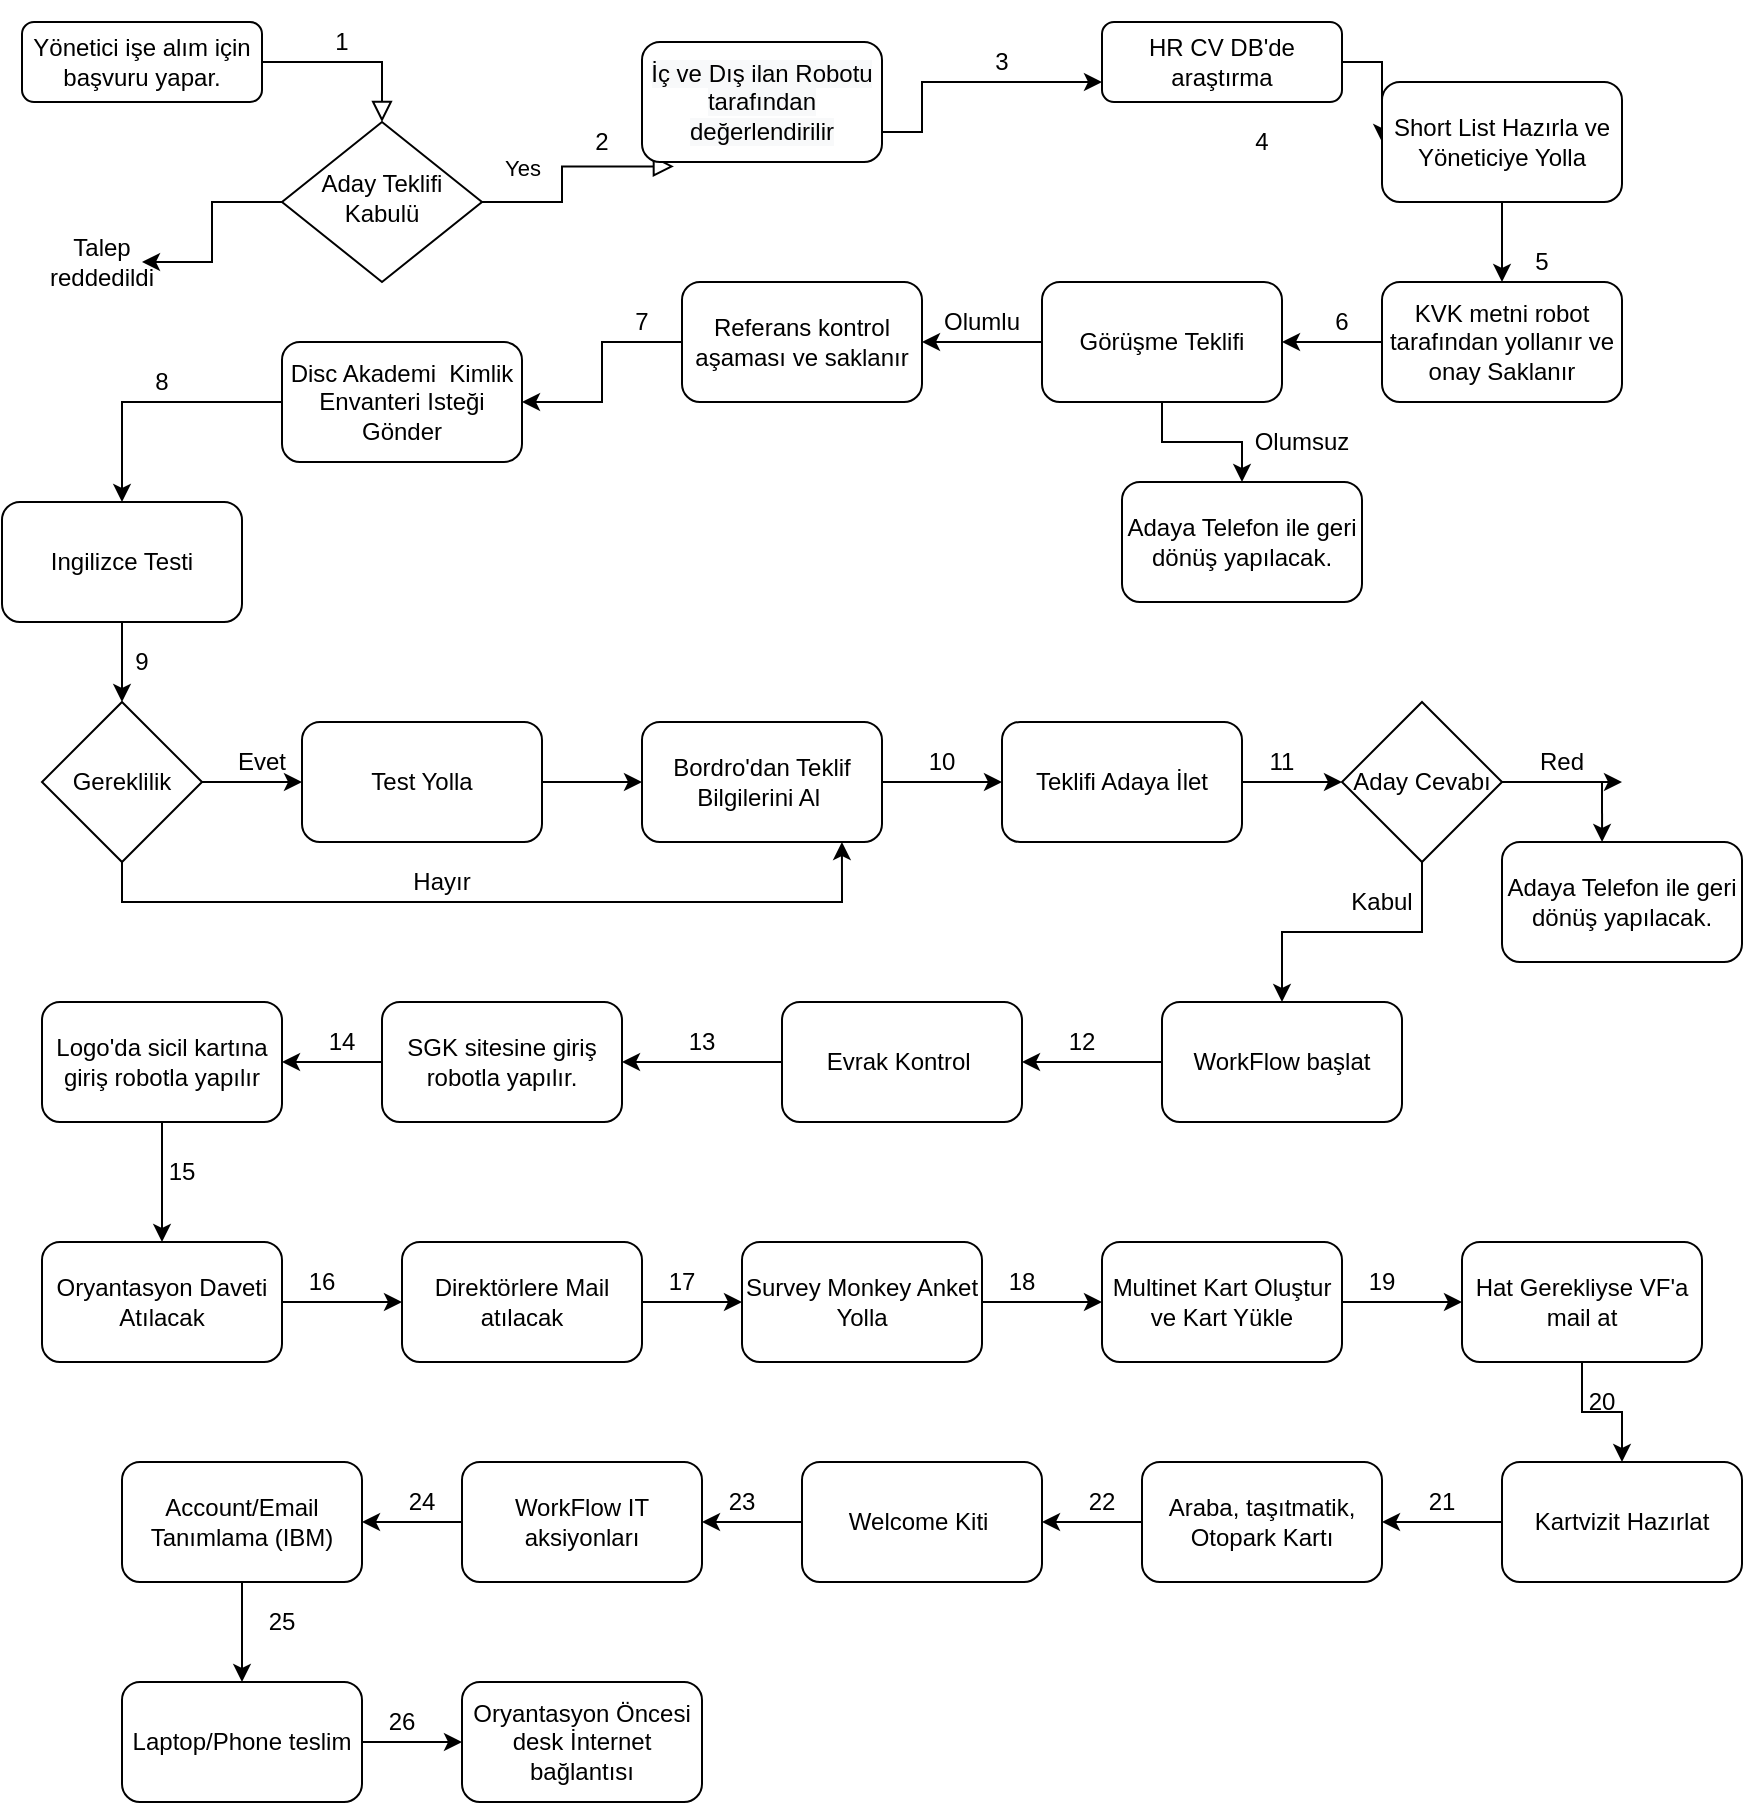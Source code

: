 <mxfile version="14.9.3" type="github">
  <diagram id="C5RBs43oDa-KdzZeNtuy" name="Page-1">
    <mxGraphModel dx="1038" dy="579" grid="1" gridSize="10" guides="1" tooltips="1" connect="1" arrows="1" fold="1" page="1" pageScale="1" pageWidth="827" pageHeight="1169" math="0" shadow="0">
      <root>
        <mxCell id="WIyWlLk6GJQsqaUBKTNV-0" />
        <mxCell id="WIyWlLk6GJQsqaUBKTNV-1" parent="WIyWlLk6GJQsqaUBKTNV-0" />
        <mxCell id="WIyWlLk6GJQsqaUBKTNV-2" value="" style="rounded=0;html=1;jettySize=auto;orthogonalLoop=1;fontSize=11;endArrow=block;endFill=0;endSize=8;strokeWidth=1;shadow=0;labelBackgroundColor=none;edgeStyle=orthogonalEdgeStyle;" parent="WIyWlLk6GJQsqaUBKTNV-1" source="WIyWlLk6GJQsqaUBKTNV-3" target="WIyWlLk6GJQsqaUBKTNV-6" edge="1">
          <mxGeometry relative="1" as="geometry" />
        </mxCell>
        <mxCell id="WIyWlLk6GJQsqaUBKTNV-3" value="Yönetici işe alım için başvuru yapar." style="rounded=1;whiteSpace=wrap;html=1;fontSize=12;glass=0;strokeWidth=1;shadow=0;" parent="WIyWlLk6GJQsqaUBKTNV-1" vertex="1">
          <mxGeometry x="10" y="10" width="120" height="40" as="geometry" />
        </mxCell>
        <mxCell id="WIyWlLk6GJQsqaUBKTNV-4" value="Yes" style="rounded=0;html=1;jettySize=auto;orthogonalLoop=1;fontSize=11;endArrow=block;endFill=0;endSize=8;strokeWidth=1;shadow=0;labelBackgroundColor=none;edgeStyle=orthogonalEdgeStyle;entryX=0.133;entryY=1.037;entryDx=0;entryDy=0;entryPerimeter=0;" parent="WIyWlLk6GJQsqaUBKTNV-1" source="WIyWlLk6GJQsqaUBKTNV-6" target="dejDBwilWW_FLhmF2jeW-9" edge="1">
          <mxGeometry y="20" relative="1" as="geometry">
            <mxPoint as="offset" />
            <mxPoint x="380" y="185" as="targetPoint" />
          </mxGeometry>
        </mxCell>
        <mxCell id="dejDBwilWW_FLhmF2jeW-13" style="edgeStyle=orthogonalEdgeStyle;rounded=0;orthogonalLoop=1;jettySize=auto;html=1;" edge="1" parent="WIyWlLk6GJQsqaUBKTNV-1" source="WIyWlLk6GJQsqaUBKTNV-6" target="dejDBwilWW_FLhmF2jeW-14">
          <mxGeometry relative="1" as="geometry">
            <mxPoint x="50" y="140" as="targetPoint" />
          </mxGeometry>
        </mxCell>
        <mxCell id="WIyWlLk6GJQsqaUBKTNV-6" value="Aday Teklifi Kabulü" style="rhombus;whiteSpace=wrap;html=1;shadow=0;fontFamily=Helvetica;fontSize=12;align=center;strokeWidth=1;spacing=6;spacingTop=-4;" parent="WIyWlLk6GJQsqaUBKTNV-1" vertex="1">
          <mxGeometry x="140" y="60" width="100" height="80" as="geometry" />
        </mxCell>
        <mxCell id="dejDBwilWW_FLhmF2jeW-16" style="edgeStyle=orthogonalEdgeStyle;rounded=0;orthogonalLoop=1;jettySize=auto;html=1;" edge="1" parent="WIyWlLk6GJQsqaUBKTNV-1" source="WIyWlLk6GJQsqaUBKTNV-12" target="dejDBwilWW_FLhmF2jeW-17">
          <mxGeometry relative="1" as="geometry">
            <mxPoint x="610" y="110" as="targetPoint" />
          </mxGeometry>
        </mxCell>
        <mxCell id="WIyWlLk6GJQsqaUBKTNV-12" value="HR CV DB&#39;de araştırma" style="rounded=1;whiteSpace=wrap;html=1;fontSize=12;glass=0;strokeWidth=1;shadow=0;" parent="WIyWlLk6GJQsqaUBKTNV-1" vertex="1">
          <mxGeometry x="550" y="10" width="120" height="40" as="geometry" />
        </mxCell>
        <mxCell id="dejDBwilWW_FLhmF2jeW-1" value="1" style="text;html=1;strokeColor=none;fillColor=none;align=center;verticalAlign=middle;whiteSpace=wrap;rounded=0;" vertex="1" parent="WIyWlLk6GJQsqaUBKTNV-1">
          <mxGeometry x="150" y="10" width="40" height="20" as="geometry" />
        </mxCell>
        <mxCell id="dejDBwilWW_FLhmF2jeW-12" style="edgeStyle=orthogonalEdgeStyle;rounded=0;orthogonalLoop=1;jettySize=auto;html=1;entryX=0;entryY=0.75;entryDx=0;entryDy=0;exitX=1;exitY=0.75;exitDx=0;exitDy=0;" edge="1" parent="WIyWlLk6GJQsqaUBKTNV-1" source="dejDBwilWW_FLhmF2jeW-9" target="WIyWlLk6GJQsqaUBKTNV-12">
          <mxGeometry relative="1" as="geometry">
            <Array as="points">
              <mxPoint x="460" y="65" />
              <mxPoint x="460" y="40" />
            </Array>
          </mxGeometry>
        </mxCell>
        <mxCell id="dejDBwilWW_FLhmF2jeW-3" value="2" style="text;html=1;strokeColor=none;fillColor=none;align=center;verticalAlign=middle;whiteSpace=wrap;rounded=0;" vertex="1" parent="WIyWlLk6GJQsqaUBKTNV-1">
          <mxGeometry x="280" y="60" width="40" height="20" as="geometry" />
        </mxCell>
        <mxCell id="dejDBwilWW_FLhmF2jeW-9" value="&#xa;&#xa;&lt;span style=&quot;color: rgb(0, 0, 0); font-family: helvetica; font-size: 12px; font-style: normal; font-weight: 400; letter-spacing: normal; text-align: center; text-indent: 0px; text-transform: none; word-spacing: 0px; background-color: rgb(248, 249, 250); display: inline; float: none;&quot;&gt;İç ve Dış ilan Robotu tarafından değerlendirilir&lt;/span&gt;&#xa;&#xa;" style="rounded=1;whiteSpace=wrap;html=1;" vertex="1" parent="WIyWlLk6GJQsqaUBKTNV-1">
          <mxGeometry x="320" y="20" width="120" height="60" as="geometry" />
        </mxCell>
        <mxCell id="dejDBwilWW_FLhmF2jeW-14" value="Talep reddedildi" style="text;html=1;strokeColor=none;fillColor=none;align=center;verticalAlign=middle;whiteSpace=wrap;rounded=0;" vertex="1" parent="WIyWlLk6GJQsqaUBKTNV-1">
          <mxGeometry x="30" y="120" width="40" height="20" as="geometry" />
        </mxCell>
        <mxCell id="dejDBwilWW_FLhmF2jeW-20" style="edgeStyle=orthogonalEdgeStyle;rounded=0;orthogonalLoop=1;jettySize=auto;html=1;exitX=0.5;exitY=1;exitDx=0;exitDy=0;" edge="1" parent="WIyWlLk6GJQsqaUBKTNV-1" source="dejDBwilWW_FLhmF2jeW-17" target="dejDBwilWW_FLhmF2jeW-23">
          <mxGeometry relative="1" as="geometry">
            <mxPoint x="750" y="170" as="targetPoint" />
          </mxGeometry>
        </mxCell>
        <mxCell id="dejDBwilWW_FLhmF2jeW-17" value="Short List Hazırla ve Yöneticiye Yolla" style="rounded=1;whiteSpace=wrap;html=1;" vertex="1" parent="WIyWlLk6GJQsqaUBKTNV-1">
          <mxGeometry x="690" y="40" width="120" height="60" as="geometry" />
        </mxCell>
        <mxCell id="dejDBwilWW_FLhmF2jeW-18" value="3" style="text;html=1;strokeColor=none;fillColor=none;align=center;verticalAlign=middle;whiteSpace=wrap;rounded=0;" vertex="1" parent="WIyWlLk6GJQsqaUBKTNV-1">
          <mxGeometry x="480" y="20" width="40" height="20" as="geometry" />
        </mxCell>
        <mxCell id="dejDBwilWW_FLhmF2jeW-19" value="4" style="text;html=1;strokeColor=none;fillColor=none;align=center;verticalAlign=middle;whiteSpace=wrap;rounded=0;" vertex="1" parent="WIyWlLk6GJQsqaUBKTNV-1">
          <mxGeometry x="610" y="60" width="40" height="20" as="geometry" />
        </mxCell>
        <mxCell id="dejDBwilWW_FLhmF2jeW-21" value="5" style="text;html=1;strokeColor=none;fillColor=none;align=center;verticalAlign=middle;whiteSpace=wrap;rounded=0;" vertex="1" parent="WIyWlLk6GJQsqaUBKTNV-1">
          <mxGeometry x="750" y="120" width="40" height="20" as="geometry" />
        </mxCell>
        <mxCell id="dejDBwilWW_FLhmF2jeW-24" style="edgeStyle=orthogonalEdgeStyle;rounded=0;orthogonalLoop=1;jettySize=auto;html=1;" edge="1" parent="WIyWlLk6GJQsqaUBKTNV-1" source="dejDBwilWW_FLhmF2jeW-23" target="dejDBwilWW_FLhmF2jeW-25">
          <mxGeometry relative="1" as="geometry">
            <mxPoint x="620" y="170" as="targetPoint" />
          </mxGeometry>
        </mxCell>
        <mxCell id="dejDBwilWW_FLhmF2jeW-23" value="KVK metni robot tarafından yollanır ve onay Saklanır" style="rounded=1;whiteSpace=wrap;html=1;" vertex="1" parent="WIyWlLk6GJQsqaUBKTNV-1">
          <mxGeometry x="690" y="140" width="120" height="60" as="geometry" />
        </mxCell>
        <mxCell id="dejDBwilWW_FLhmF2jeW-26" style="edgeStyle=orthogonalEdgeStyle;rounded=0;orthogonalLoop=1;jettySize=auto;html=1;" edge="1" parent="WIyWlLk6GJQsqaUBKTNV-1" source="dejDBwilWW_FLhmF2jeW-25" target="dejDBwilWW_FLhmF2jeW-27">
          <mxGeometry relative="1" as="geometry">
            <mxPoint x="620" y="240" as="targetPoint" />
          </mxGeometry>
        </mxCell>
        <mxCell id="dejDBwilWW_FLhmF2jeW-30" style="edgeStyle=orthogonalEdgeStyle;rounded=0;orthogonalLoop=1;jettySize=auto;html=1;" edge="1" parent="WIyWlLk6GJQsqaUBKTNV-1" source="dejDBwilWW_FLhmF2jeW-25" target="dejDBwilWW_FLhmF2jeW-31">
          <mxGeometry relative="1" as="geometry">
            <mxPoint x="450" y="170" as="targetPoint" />
          </mxGeometry>
        </mxCell>
        <mxCell id="dejDBwilWW_FLhmF2jeW-25" value="Görüşme Teklifi" style="rounded=1;whiteSpace=wrap;html=1;" vertex="1" parent="WIyWlLk6GJQsqaUBKTNV-1">
          <mxGeometry x="520" y="140" width="120" height="60" as="geometry" />
        </mxCell>
        <mxCell id="dejDBwilWW_FLhmF2jeW-27" value="Adaya Telefon ile geri dönüş yapılacak." style="rounded=1;whiteSpace=wrap;html=1;" vertex="1" parent="WIyWlLk6GJQsqaUBKTNV-1">
          <mxGeometry x="560" y="240" width="120" height="60" as="geometry" />
        </mxCell>
        <mxCell id="dejDBwilWW_FLhmF2jeW-28" value="Olumsuz" style="text;html=1;strokeColor=none;fillColor=none;align=center;verticalAlign=middle;whiteSpace=wrap;rounded=0;" vertex="1" parent="WIyWlLk6GJQsqaUBKTNV-1">
          <mxGeometry x="630" y="210" width="40" height="20" as="geometry" />
        </mxCell>
        <mxCell id="dejDBwilWW_FLhmF2jeW-29" value="6" style="text;html=1;strokeColor=none;fillColor=none;align=center;verticalAlign=middle;whiteSpace=wrap;rounded=0;" vertex="1" parent="WIyWlLk6GJQsqaUBKTNV-1">
          <mxGeometry x="650" y="150" width="40" height="20" as="geometry" />
        </mxCell>
        <mxCell id="dejDBwilWW_FLhmF2jeW-33" style="edgeStyle=orthogonalEdgeStyle;rounded=0;orthogonalLoop=1;jettySize=auto;html=1;" edge="1" parent="WIyWlLk6GJQsqaUBKTNV-1" source="dejDBwilWW_FLhmF2jeW-31" target="dejDBwilWW_FLhmF2jeW-36">
          <mxGeometry relative="1" as="geometry">
            <mxPoint x="260" y="180" as="targetPoint" />
          </mxGeometry>
        </mxCell>
        <mxCell id="dejDBwilWW_FLhmF2jeW-31" value="Referans kontrol aşaması ve saklanır" style="rounded=1;whiteSpace=wrap;html=1;" vertex="1" parent="WIyWlLk6GJQsqaUBKTNV-1">
          <mxGeometry x="340" y="140" width="120" height="60" as="geometry" />
        </mxCell>
        <mxCell id="dejDBwilWW_FLhmF2jeW-32" value="Olumlu" style="text;html=1;strokeColor=none;fillColor=none;align=center;verticalAlign=middle;whiteSpace=wrap;rounded=0;" vertex="1" parent="WIyWlLk6GJQsqaUBKTNV-1">
          <mxGeometry x="470" y="150" width="40" height="20" as="geometry" />
        </mxCell>
        <mxCell id="dejDBwilWW_FLhmF2jeW-35" value="7" style="text;html=1;strokeColor=none;fillColor=none;align=center;verticalAlign=middle;whiteSpace=wrap;rounded=0;" vertex="1" parent="WIyWlLk6GJQsqaUBKTNV-1">
          <mxGeometry x="300" y="150" width="40" height="20" as="geometry" />
        </mxCell>
        <mxCell id="dejDBwilWW_FLhmF2jeW-37" style="edgeStyle=orthogonalEdgeStyle;rounded=0;orthogonalLoop=1;jettySize=auto;html=1;" edge="1" parent="WIyWlLk6GJQsqaUBKTNV-1" source="dejDBwilWW_FLhmF2jeW-36" target="dejDBwilWW_FLhmF2jeW-38">
          <mxGeometry relative="1" as="geometry">
            <mxPoint x="40" y="260" as="targetPoint" />
          </mxGeometry>
        </mxCell>
        <mxCell id="dejDBwilWW_FLhmF2jeW-36" value="Disc Akademi&amp;nbsp; Kimlik Envanteri Isteği Gönder" style="rounded=1;whiteSpace=wrap;html=1;" vertex="1" parent="WIyWlLk6GJQsqaUBKTNV-1">
          <mxGeometry x="140" y="170" width="120" height="60" as="geometry" />
        </mxCell>
        <mxCell id="dejDBwilWW_FLhmF2jeW-40" style="edgeStyle=orthogonalEdgeStyle;rounded=0;orthogonalLoop=1;jettySize=auto;html=1;" edge="1" parent="WIyWlLk6GJQsqaUBKTNV-1" source="dejDBwilWW_FLhmF2jeW-38" target="dejDBwilWW_FLhmF2jeW-41">
          <mxGeometry relative="1" as="geometry">
            <mxPoint x="60" y="370" as="targetPoint" />
          </mxGeometry>
        </mxCell>
        <mxCell id="dejDBwilWW_FLhmF2jeW-38" value="Ingilizce Testi" style="rounded=1;whiteSpace=wrap;html=1;" vertex="1" parent="WIyWlLk6GJQsqaUBKTNV-1">
          <mxGeometry y="250" width="120" height="60" as="geometry" />
        </mxCell>
        <mxCell id="dejDBwilWW_FLhmF2jeW-39" value="8" style="text;html=1;strokeColor=none;fillColor=none;align=center;verticalAlign=middle;whiteSpace=wrap;rounded=0;" vertex="1" parent="WIyWlLk6GJQsqaUBKTNV-1">
          <mxGeometry x="60" y="180" width="40" height="20" as="geometry" />
        </mxCell>
        <mxCell id="dejDBwilWW_FLhmF2jeW-42" style="edgeStyle=orthogonalEdgeStyle;rounded=0;orthogonalLoop=1;jettySize=auto;html=1;" edge="1" parent="WIyWlLk6GJQsqaUBKTNV-1" source="dejDBwilWW_FLhmF2jeW-41" target="dejDBwilWW_FLhmF2jeW-44">
          <mxGeometry relative="1" as="geometry">
            <mxPoint x="180" y="390" as="targetPoint" />
          </mxGeometry>
        </mxCell>
        <mxCell id="dejDBwilWW_FLhmF2jeW-45" style="edgeStyle=orthogonalEdgeStyle;rounded=0;orthogonalLoop=1;jettySize=auto;html=1;exitX=0.5;exitY=1;exitDx=0;exitDy=0;entryX=0.833;entryY=1;entryDx=0;entryDy=0;entryPerimeter=0;" edge="1" parent="WIyWlLk6GJQsqaUBKTNV-1" source="dejDBwilWW_FLhmF2jeW-41" target="dejDBwilWW_FLhmF2jeW-47">
          <mxGeometry relative="1" as="geometry">
            <mxPoint x="70" y="500" as="targetPoint" />
          </mxGeometry>
        </mxCell>
        <mxCell id="dejDBwilWW_FLhmF2jeW-41" value="Gereklilik" style="rhombus;whiteSpace=wrap;html=1;" vertex="1" parent="WIyWlLk6GJQsqaUBKTNV-1">
          <mxGeometry x="20" y="350" width="80" height="80" as="geometry" />
        </mxCell>
        <mxCell id="dejDBwilWW_FLhmF2jeW-43" value="Evet" style="text;html=1;strokeColor=none;fillColor=none;align=center;verticalAlign=middle;whiteSpace=wrap;rounded=0;" vertex="1" parent="WIyWlLk6GJQsqaUBKTNV-1">
          <mxGeometry x="110" y="370" width="40" height="20" as="geometry" />
        </mxCell>
        <mxCell id="dejDBwilWW_FLhmF2jeW-46" style="edgeStyle=orthogonalEdgeStyle;rounded=0;orthogonalLoop=1;jettySize=auto;html=1;exitX=1;exitY=0.5;exitDx=0;exitDy=0;" edge="1" parent="WIyWlLk6GJQsqaUBKTNV-1" source="dejDBwilWW_FLhmF2jeW-44" target="dejDBwilWW_FLhmF2jeW-47">
          <mxGeometry relative="1" as="geometry">
            <mxPoint x="380" y="390" as="targetPoint" />
          </mxGeometry>
        </mxCell>
        <mxCell id="dejDBwilWW_FLhmF2jeW-44" value="Test Yolla" style="rounded=1;whiteSpace=wrap;html=1;" vertex="1" parent="WIyWlLk6GJQsqaUBKTNV-1">
          <mxGeometry x="150" y="360" width="120" height="60" as="geometry" />
        </mxCell>
        <mxCell id="dejDBwilWW_FLhmF2jeW-50" style="edgeStyle=orthogonalEdgeStyle;rounded=0;orthogonalLoop=1;jettySize=auto;html=1;" edge="1" parent="WIyWlLk6GJQsqaUBKTNV-1" source="dejDBwilWW_FLhmF2jeW-47" target="dejDBwilWW_FLhmF2jeW-53">
          <mxGeometry relative="1" as="geometry">
            <mxPoint x="530" y="390" as="targetPoint" />
          </mxGeometry>
        </mxCell>
        <mxCell id="dejDBwilWW_FLhmF2jeW-47" value="Bordro&#39;dan Teklif Bilgilerini Al&amp;nbsp;" style="rounded=1;whiteSpace=wrap;html=1;" vertex="1" parent="WIyWlLk6GJQsqaUBKTNV-1">
          <mxGeometry x="320" y="360" width="120" height="60" as="geometry" />
        </mxCell>
        <mxCell id="dejDBwilWW_FLhmF2jeW-48" value="Hayır" style="text;html=1;strokeColor=none;fillColor=none;align=center;verticalAlign=middle;whiteSpace=wrap;rounded=0;" vertex="1" parent="WIyWlLk6GJQsqaUBKTNV-1">
          <mxGeometry x="200" y="430" width="40" height="20" as="geometry" />
        </mxCell>
        <mxCell id="dejDBwilWW_FLhmF2jeW-49" value="9" style="text;html=1;strokeColor=none;fillColor=none;align=center;verticalAlign=middle;whiteSpace=wrap;rounded=0;" vertex="1" parent="WIyWlLk6GJQsqaUBKTNV-1">
          <mxGeometry x="50" y="320" width="40" height="20" as="geometry" />
        </mxCell>
        <mxCell id="dejDBwilWW_FLhmF2jeW-51" value="10" style="text;html=1;strokeColor=none;fillColor=none;align=center;verticalAlign=middle;whiteSpace=wrap;rounded=0;" vertex="1" parent="WIyWlLk6GJQsqaUBKTNV-1">
          <mxGeometry x="450" y="370" width="40" height="20" as="geometry" />
        </mxCell>
        <mxCell id="dejDBwilWW_FLhmF2jeW-59" style="edgeStyle=orthogonalEdgeStyle;rounded=0;orthogonalLoop=1;jettySize=auto;html=1;" edge="1" parent="WIyWlLk6GJQsqaUBKTNV-1" source="dejDBwilWW_FLhmF2jeW-53" target="dejDBwilWW_FLhmF2jeW-60">
          <mxGeometry relative="1" as="geometry">
            <mxPoint x="710" y="390" as="targetPoint" />
          </mxGeometry>
        </mxCell>
        <mxCell id="dejDBwilWW_FLhmF2jeW-53" value="Teklifi Adaya İlet" style="rounded=1;whiteSpace=wrap;html=1;" vertex="1" parent="WIyWlLk6GJQsqaUBKTNV-1">
          <mxGeometry x="500" y="360" width="120" height="60" as="geometry" />
        </mxCell>
        <mxCell id="dejDBwilWW_FLhmF2jeW-63" style="edgeStyle=orthogonalEdgeStyle;rounded=0;orthogonalLoop=1;jettySize=auto;html=1;" edge="1" parent="WIyWlLk6GJQsqaUBKTNV-1" source="dejDBwilWW_FLhmF2jeW-60">
          <mxGeometry relative="1" as="geometry">
            <mxPoint x="810" y="390" as="targetPoint" />
          </mxGeometry>
        </mxCell>
        <mxCell id="dejDBwilWW_FLhmF2jeW-64" style="edgeStyle=orthogonalEdgeStyle;rounded=0;orthogonalLoop=1;jettySize=auto;html=1;exitX=0.5;exitY=1;exitDx=0;exitDy=0;" edge="1" parent="WIyWlLk6GJQsqaUBKTNV-1" source="dejDBwilWW_FLhmF2jeW-60" target="dejDBwilWW_FLhmF2jeW-73">
          <mxGeometry relative="1" as="geometry">
            <mxPoint x="710" y="510" as="targetPoint" />
          </mxGeometry>
        </mxCell>
        <mxCell id="dejDBwilWW_FLhmF2jeW-60" value="Aday Cevabı" style="rhombus;whiteSpace=wrap;html=1;" vertex="1" parent="WIyWlLk6GJQsqaUBKTNV-1">
          <mxGeometry x="670" y="350" width="80" height="80" as="geometry" />
        </mxCell>
        <mxCell id="dejDBwilWW_FLhmF2jeW-61" value="11" style="text;html=1;strokeColor=none;fillColor=none;align=center;verticalAlign=middle;whiteSpace=wrap;rounded=0;" vertex="1" parent="WIyWlLk6GJQsqaUBKTNV-1">
          <mxGeometry x="620" y="370" width="40" height="20" as="geometry" />
        </mxCell>
        <mxCell id="dejDBwilWW_FLhmF2jeW-65" value="Kabul" style="text;html=1;strokeColor=none;fillColor=none;align=center;verticalAlign=middle;whiteSpace=wrap;rounded=0;" vertex="1" parent="WIyWlLk6GJQsqaUBKTNV-1">
          <mxGeometry x="670" y="440" width="40" height="20" as="geometry" />
        </mxCell>
        <mxCell id="dejDBwilWW_FLhmF2jeW-70" style="edgeStyle=orthogonalEdgeStyle;rounded=0;orthogonalLoop=1;jettySize=auto;html=1;exitX=1;exitY=1;exitDx=0;exitDy=0;entryX=0.417;entryY=0;entryDx=0;entryDy=0;entryPerimeter=0;" edge="1" parent="WIyWlLk6GJQsqaUBKTNV-1" source="dejDBwilWW_FLhmF2jeW-66" target="dejDBwilWW_FLhmF2jeW-68">
          <mxGeometry relative="1" as="geometry" />
        </mxCell>
        <mxCell id="dejDBwilWW_FLhmF2jeW-66" value="Red" style="text;html=1;strokeColor=none;fillColor=none;align=center;verticalAlign=middle;whiteSpace=wrap;rounded=0;" vertex="1" parent="WIyWlLk6GJQsqaUBKTNV-1">
          <mxGeometry x="760" y="370" width="40" height="20" as="geometry" />
        </mxCell>
        <mxCell id="dejDBwilWW_FLhmF2jeW-68" value="Adaya Telefon ile geri dönüş yapılacak." style="rounded=1;whiteSpace=wrap;html=1;" vertex="1" parent="WIyWlLk6GJQsqaUBKTNV-1">
          <mxGeometry x="750" y="420" width="120" height="60" as="geometry" />
        </mxCell>
        <mxCell id="dejDBwilWW_FLhmF2jeW-74" style="edgeStyle=orthogonalEdgeStyle;rounded=0;orthogonalLoop=1;jettySize=auto;html=1;" edge="1" parent="WIyWlLk6GJQsqaUBKTNV-1" source="dejDBwilWW_FLhmF2jeW-73" target="dejDBwilWW_FLhmF2jeW-75">
          <mxGeometry relative="1" as="geometry">
            <mxPoint x="490" y="530" as="targetPoint" />
          </mxGeometry>
        </mxCell>
        <mxCell id="dejDBwilWW_FLhmF2jeW-73" value="WorkFlow başlat" style="rounded=1;whiteSpace=wrap;html=1;" vertex="1" parent="WIyWlLk6GJQsqaUBKTNV-1">
          <mxGeometry x="580" y="500" width="120" height="60" as="geometry" />
        </mxCell>
        <mxCell id="dejDBwilWW_FLhmF2jeW-77" style="edgeStyle=orthogonalEdgeStyle;rounded=0;orthogonalLoop=1;jettySize=auto;html=1;" edge="1" parent="WIyWlLk6GJQsqaUBKTNV-1" source="dejDBwilWW_FLhmF2jeW-75" target="dejDBwilWW_FLhmF2jeW-79">
          <mxGeometry relative="1" as="geometry">
            <mxPoint x="300" y="530" as="targetPoint" />
          </mxGeometry>
        </mxCell>
        <mxCell id="dejDBwilWW_FLhmF2jeW-75" value="Evrak Kontrol&amp;nbsp;" style="rounded=1;whiteSpace=wrap;html=1;" vertex="1" parent="WIyWlLk6GJQsqaUBKTNV-1">
          <mxGeometry x="390" y="500" width="120" height="60" as="geometry" />
        </mxCell>
        <mxCell id="dejDBwilWW_FLhmF2jeW-76" value="12" style="text;html=1;strokeColor=none;fillColor=none;align=center;verticalAlign=middle;whiteSpace=wrap;rounded=0;" vertex="1" parent="WIyWlLk6GJQsqaUBKTNV-1">
          <mxGeometry x="520" y="510" width="40" height="20" as="geometry" />
        </mxCell>
        <mxCell id="dejDBwilWW_FLhmF2jeW-78" value="13" style="text;html=1;strokeColor=none;fillColor=none;align=center;verticalAlign=middle;whiteSpace=wrap;rounded=0;" vertex="1" parent="WIyWlLk6GJQsqaUBKTNV-1">
          <mxGeometry x="330" y="510" width="40" height="20" as="geometry" />
        </mxCell>
        <mxCell id="dejDBwilWW_FLhmF2jeW-80" style="edgeStyle=orthogonalEdgeStyle;rounded=0;orthogonalLoop=1;jettySize=auto;html=1;" edge="1" parent="WIyWlLk6GJQsqaUBKTNV-1" source="dejDBwilWW_FLhmF2jeW-79" target="dejDBwilWW_FLhmF2jeW-81">
          <mxGeometry relative="1" as="geometry">
            <mxPoint x="80" y="530" as="targetPoint" />
          </mxGeometry>
        </mxCell>
        <mxCell id="dejDBwilWW_FLhmF2jeW-79" value="SGK sitesine giriş robotla yapılır." style="rounded=1;whiteSpace=wrap;html=1;" vertex="1" parent="WIyWlLk6GJQsqaUBKTNV-1">
          <mxGeometry x="190" y="500" width="120" height="60" as="geometry" />
        </mxCell>
        <mxCell id="dejDBwilWW_FLhmF2jeW-84" style="edgeStyle=orthogonalEdgeStyle;rounded=0;orthogonalLoop=1;jettySize=auto;html=1;" edge="1" parent="WIyWlLk6GJQsqaUBKTNV-1" source="dejDBwilWW_FLhmF2jeW-81" target="dejDBwilWW_FLhmF2jeW-85">
          <mxGeometry relative="1" as="geometry">
            <mxPoint x="80" y="650" as="targetPoint" />
          </mxGeometry>
        </mxCell>
        <mxCell id="dejDBwilWW_FLhmF2jeW-81" value="Logo&#39;da sicil kartına giriş robotla yapılır" style="rounded=1;whiteSpace=wrap;html=1;" vertex="1" parent="WIyWlLk6GJQsqaUBKTNV-1">
          <mxGeometry x="20" y="500" width="120" height="60" as="geometry" />
        </mxCell>
        <mxCell id="dejDBwilWW_FLhmF2jeW-82" value="14" style="text;html=1;strokeColor=none;fillColor=none;align=center;verticalAlign=middle;whiteSpace=wrap;rounded=0;" vertex="1" parent="WIyWlLk6GJQsqaUBKTNV-1">
          <mxGeometry x="150" y="510" width="40" height="20" as="geometry" />
        </mxCell>
        <mxCell id="dejDBwilWW_FLhmF2jeW-89" style="edgeStyle=orthogonalEdgeStyle;rounded=0;orthogonalLoop=1;jettySize=auto;html=1;" edge="1" parent="WIyWlLk6GJQsqaUBKTNV-1" source="dejDBwilWW_FLhmF2jeW-85" target="dejDBwilWW_FLhmF2jeW-90">
          <mxGeometry relative="1" as="geometry">
            <mxPoint x="220" y="650" as="targetPoint" />
          </mxGeometry>
        </mxCell>
        <mxCell id="dejDBwilWW_FLhmF2jeW-85" value="Oryantasyon Daveti Atılacak" style="rounded=1;whiteSpace=wrap;html=1;" vertex="1" parent="WIyWlLk6GJQsqaUBKTNV-1">
          <mxGeometry x="20" y="620" width="120" height="60" as="geometry" />
        </mxCell>
        <mxCell id="dejDBwilWW_FLhmF2jeW-86" value="15" style="text;html=1;strokeColor=none;fillColor=none;align=center;verticalAlign=middle;whiteSpace=wrap;rounded=0;" vertex="1" parent="WIyWlLk6GJQsqaUBKTNV-1">
          <mxGeometry x="70" y="575" width="40" height="20" as="geometry" />
        </mxCell>
        <mxCell id="dejDBwilWW_FLhmF2jeW-92" style="edgeStyle=orthogonalEdgeStyle;rounded=0;orthogonalLoop=1;jettySize=auto;html=1;" edge="1" parent="WIyWlLk6GJQsqaUBKTNV-1" source="dejDBwilWW_FLhmF2jeW-90" target="dejDBwilWW_FLhmF2jeW-93">
          <mxGeometry relative="1" as="geometry">
            <mxPoint x="430" y="650" as="targetPoint" />
          </mxGeometry>
        </mxCell>
        <mxCell id="dejDBwilWW_FLhmF2jeW-90" value="Direktörlere Mail atılacak" style="rounded=1;whiteSpace=wrap;html=1;" vertex="1" parent="WIyWlLk6GJQsqaUBKTNV-1">
          <mxGeometry x="200" y="620" width="120" height="60" as="geometry" />
        </mxCell>
        <mxCell id="dejDBwilWW_FLhmF2jeW-91" value="16" style="text;html=1;strokeColor=none;fillColor=none;align=center;verticalAlign=middle;whiteSpace=wrap;rounded=0;" vertex="1" parent="WIyWlLk6GJQsqaUBKTNV-1">
          <mxGeometry x="140" y="630" width="40" height="20" as="geometry" />
        </mxCell>
        <mxCell id="dejDBwilWW_FLhmF2jeW-95" style="edgeStyle=orthogonalEdgeStyle;rounded=0;orthogonalLoop=1;jettySize=auto;html=1;" edge="1" parent="WIyWlLk6GJQsqaUBKTNV-1" source="dejDBwilWW_FLhmF2jeW-93" target="dejDBwilWW_FLhmF2jeW-96">
          <mxGeometry relative="1" as="geometry">
            <mxPoint x="610" y="650" as="targetPoint" />
          </mxGeometry>
        </mxCell>
        <mxCell id="dejDBwilWW_FLhmF2jeW-93" value="Survey Monkey Anket Yolla" style="rounded=1;whiteSpace=wrap;html=1;" vertex="1" parent="WIyWlLk6GJQsqaUBKTNV-1">
          <mxGeometry x="370" y="620" width="120" height="60" as="geometry" />
        </mxCell>
        <mxCell id="dejDBwilWW_FLhmF2jeW-94" value="17" style="text;html=1;strokeColor=none;fillColor=none;align=center;verticalAlign=middle;whiteSpace=wrap;rounded=0;" vertex="1" parent="WIyWlLk6GJQsqaUBKTNV-1">
          <mxGeometry x="320" y="630" width="40" height="20" as="geometry" />
        </mxCell>
        <mxCell id="dejDBwilWW_FLhmF2jeW-98" style="edgeStyle=orthogonalEdgeStyle;rounded=0;orthogonalLoop=1;jettySize=auto;html=1;" edge="1" parent="WIyWlLk6GJQsqaUBKTNV-1" source="dejDBwilWW_FLhmF2jeW-96" target="dejDBwilWW_FLhmF2jeW-99">
          <mxGeometry relative="1" as="geometry">
            <mxPoint x="760" y="650" as="targetPoint" />
          </mxGeometry>
        </mxCell>
        <mxCell id="dejDBwilWW_FLhmF2jeW-96" value="Multinet Kart Oluştur ve Kart Yükle" style="rounded=1;whiteSpace=wrap;html=1;" vertex="1" parent="WIyWlLk6GJQsqaUBKTNV-1">
          <mxGeometry x="550" y="620" width="120" height="60" as="geometry" />
        </mxCell>
        <mxCell id="dejDBwilWW_FLhmF2jeW-97" value="18" style="text;html=1;strokeColor=none;fillColor=none;align=center;verticalAlign=middle;whiteSpace=wrap;rounded=0;" vertex="1" parent="WIyWlLk6GJQsqaUBKTNV-1">
          <mxGeometry x="490" y="630" width="40" height="20" as="geometry" />
        </mxCell>
        <mxCell id="dejDBwilWW_FLhmF2jeW-101" style="edgeStyle=orthogonalEdgeStyle;rounded=0;orthogonalLoop=1;jettySize=auto;html=1;" edge="1" parent="WIyWlLk6GJQsqaUBKTNV-1" source="dejDBwilWW_FLhmF2jeW-99" target="dejDBwilWW_FLhmF2jeW-102">
          <mxGeometry relative="1" as="geometry">
            <mxPoint x="890" y="730" as="targetPoint" />
          </mxGeometry>
        </mxCell>
        <mxCell id="dejDBwilWW_FLhmF2jeW-99" value="Hat Gerekliyse VF&#39;a mail at" style="rounded=1;whiteSpace=wrap;html=1;" vertex="1" parent="WIyWlLk6GJQsqaUBKTNV-1">
          <mxGeometry x="730" y="620" width="120" height="60" as="geometry" />
        </mxCell>
        <mxCell id="dejDBwilWW_FLhmF2jeW-100" value="19" style="text;html=1;strokeColor=none;fillColor=none;align=center;verticalAlign=middle;whiteSpace=wrap;rounded=0;" vertex="1" parent="WIyWlLk6GJQsqaUBKTNV-1">
          <mxGeometry x="670" y="630" width="40" height="20" as="geometry" />
        </mxCell>
        <mxCell id="dejDBwilWW_FLhmF2jeW-104" style="edgeStyle=orthogonalEdgeStyle;rounded=0;orthogonalLoop=1;jettySize=auto;html=1;" edge="1" parent="WIyWlLk6GJQsqaUBKTNV-1" source="dejDBwilWW_FLhmF2jeW-102" target="dejDBwilWW_FLhmF2jeW-105">
          <mxGeometry relative="1" as="geometry">
            <mxPoint x="610" y="760" as="targetPoint" />
          </mxGeometry>
        </mxCell>
        <mxCell id="dejDBwilWW_FLhmF2jeW-102" value="Kartvizit Hazırlat" style="rounded=1;whiteSpace=wrap;html=1;" vertex="1" parent="WIyWlLk6GJQsqaUBKTNV-1">
          <mxGeometry x="750" y="730" width="120" height="60" as="geometry" />
        </mxCell>
        <mxCell id="dejDBwilWW_FLhmF2jeW-103" value="20" style="text;html=1;strokeColor=none;fillColor=none;align=center;verticalAlign=middle;whiteSpace=wrap;rounded=0;" vertex="1" parent="WIyWlLk6GJQsqaUBKTNV-1">
          <mxGeometry x="780" y="690" width="40" height="20" as="geometry" />
        </mxCell>
        <mxCell id="dejDBwilWW_FLhmF2jeW-107" style="edgeStyle=orthogonalEdgeStyle;rounded=0;orthogonalLoop=1;jettySize=auto;html=1;" edge="1" parent="WIyWlLk6GJQsqaUBKTNV-1" source="dejDBwilWW_FLhmF2jeW-105" target="dejDBwilWW_FLhmF2jeW-108">
          <mxGeometry relative="1" as="geometry">
            <mxPoint x="460" y="760" as="targetPoint" />
          </mxGeometry>
        </mxCell>
        <mxCell id="dejDBwilWW_FLhmF2jeW-105" value="Araba, taşıtmatik, Otopark Kartı" style="rounded=1;whiteSpace=wrap;html=1;" vertex="1" parent="WIyWlLk6GJQsqaUBKTNV-1">
          <mxGeometry x="570" y="730" width="120" height="60" as="geometry" />
        </mxCell>
        <mxCell id="dejDBwilWW_FLhmF2jeW-106" value="21" style="text;html=1;strokeColor=none;fillColor=none;align=center;verticalAlign=middle;whiteSpace=wrap;rounded=0;" vertex="1" parent="WIyWlLk6GJQsqaUBKTNV-1">
          <mxGeometry x="700" y="740" width="40" height="20" as="geometry" />
        </mxCell>
        <mxCell id="dejDBwilWW_FLhmF2jeW-109" style="edgeStyle=orthogonalEdgeStyle;rounded=0;orthogonalLoop=1;jettySize=auto;html=1;" edge="1" parent="WIyWlLk6GJQsqaUBKTNV-1" source="dejDBwilWW_FLhmF2jeW-108" target="dejDBwilWW_FLhmF2jeW-110">
          <mxGeometry relative="1" as="geometry">
            <mxPoint x="300" y="760" as="targetPoint" />
          </mxGeometry>
        </mxCell>
        <mxCell id="dejDBwilWW_FLhmF2jeW-108" value="Welcome Kiti&amp;nbsp;" style="rounded=1;whiteSpace=wrap;html=1;" vertex="1" parent="WIyWlLk6GJQsqaUBKTNV-1">
          <mxGeometry x="400" y="730" width="120" height="60" as="geometry" />
        </mxCell>
        <mxCell id="dejDBwilWW_FLhmF2jeW-111" style="edgeStyle=orthogonalEdgeStyle;rounded=0;orthogonalLoop=1;jettySize=auto;html=1;" edge="1" parent="WIyWlLk6GJQsqaUBKTNV-1" source="dejDBwilWW_FLhmF2jeW-110" target="dejDBwilWW_FLhmF2jeW-112">
          <mxGeometry relative="1" as="geometry">
            <mxPoint x="120" y="760" as="targetPoint" />
          </mxGeometry>
        </mxCell>
        <mxCell id="dejDBwilWW_FLhmF2jeW-110" value="WorkFlow IT aksiyonları" style="rounded=1;whiteSpace=wrap;html=1;" vertex="1" parent="WIyWlLk6GJQsqaUBKTNV-1">
          <mxGeometry x="230" y="730" width="120" height="60" as="geometry" />
        </mxCell>
        <mxCell id="dejDBwilWW_FLhmF2jeW-116" style="edgeStyle=orthogonalEdgeStyle;rounded=0;orthogonalLoop=1;jettySize=auto;html=1;" edge="1" parent="WIyWlLk6GJQsqaUBKTNV-1" source="dejDBwilWW_FLhmF2jeW-112" target="dejDBwilWW_FLhmF2jeW-117">
          <mxGeometry relative="1" as="geometry">
            <mxPoint x="120" y="870" as="targetPoint" />
          </mxGeometry>
        </mxCell>
        <mxCell id="dejDBwilWW_FLhmF2jeW-112" value="Account/Email Tanımlama (IBM)" style="rounded=1;whiteSpace=wrap;html=1;" vertex="1" parent="WIyWlLk6GJQsqaUBKTNV-1">
          <mxGeometry x="60" y="730" width="120" height="60" as="geometry" />
        </mxCell>
        <mxCell id="dejDBwilWW_FLhmF2jeW-113" value="22" style="text;html=1;strokeColor=none;fillColor=none;align=center;verticalAlign=middle;whiteSpace=wrap;rounded=0;" vertex="1" parent="WIyWlLk6GJQsqaUBKTNV-1">
          <mxGeometry x="530" y="740" width="40" height="20" as="geometry" />
        </mxCell>
        <mxCell id="dejDBwilWW_FLhmF2jeW-114" value="23" style="text;html=1;strokeColor=none;fillColor=none;align=center;verticalAlign=middle;whiteSpace=wrap;rounded=0;" vertex="1" parent="WIyWlLk6GJQsqaUBKTNV-1">
          <mxGeometry x="350" y="740" width="40" height="20" as="geometry" />
        </mxCell>
        <mxCell id="dejDBwilWW_FLhmF2jeW-115" value="24" style="text;html=1;strokeColor=none;fillColor=none;align=center;verticalAlign=middle;whiteSpace=wrap;rounded=0;" vertex="1" parent="WIyWlLk6GJQsqaUBKTNV-1">
          <mxGeometry x="190" y="740" width="40" height="20" as="geometry" />
        </mxCell>
        <mxCell id="dejDBwilWW_FLhmF2jeW-119" style="edgeStyle=orthogonalEdgeStyle;rounded=0;orthogonalLoop=1;jettySize=auto;html=1;" edge="1" parent="WIyWlLk6GJQsqaUBKTNV-1" source="dejDBwilWW_FLhmF2jeW-117" target="dejDBwilWW_FLhmF2jeW-120">
          <mxGeometry relative="1" as="geometry">
            <mxPoint x="270" y="870" as="targetPoint" />
          </mxGeometry>
        </mxCell>
        <mxCell id="dejDBwilWW_FLhmF2jeW-117" value="Laptop/Phone teslim" style="rounded=1;whiteSpace=wrap;html=1;" vertex="1" parent="WIyWlLk6GJQsqaUBKTNV-1">
          <mxGeometry x="60" y="840" width="120" height="60" as="geometry" />
        </mxCell>
        <mxCell id="dejDBwilWW_FLhmF2jeW-118" value="25" style="text;html=1;strokeColor=none;fillColor=none;align=center;verticalAlign=middle;whiteSpace=wrap;rounded=0;" vertex="1" parent="WIyWlLk6GJQsqaUBKTNV-1">
          <mxGeometry x="120" y="800" width="40" height="20" as="geometry" />
        </mxCell>
        <mxCell id="dejDBwilWW_FLhmF2jeW-120" value="Oryantasyon Öncesi desk İnternet bağlantısı" style="rounded=1;whiteSpace=wrap;html=1;" vertex="1" parent="WIyWlLk6GJQsqaUBKTNV-1">
          <mxGeometry x="230" y="840" width="120" height="60" as="geometry" />
        </mxCell>
        <mxCell id="dejDBwilWW_FLhmF2jeW-121" value="26" style="text;html=1;strokeColor=none;fillColor=none;align=center;verticalAlign=middle;whiteSpace=wrap;rounded=0;" vertex="1" parent="WIyWlLk6GJQsqaUBKTNV-1">
          <mxGeometry x="180" y="850" width="40" height="20" as="geometry" />
        </mxCell>
      </root>
    </mxGraphModel>
  </diagram>
</mxfile>
